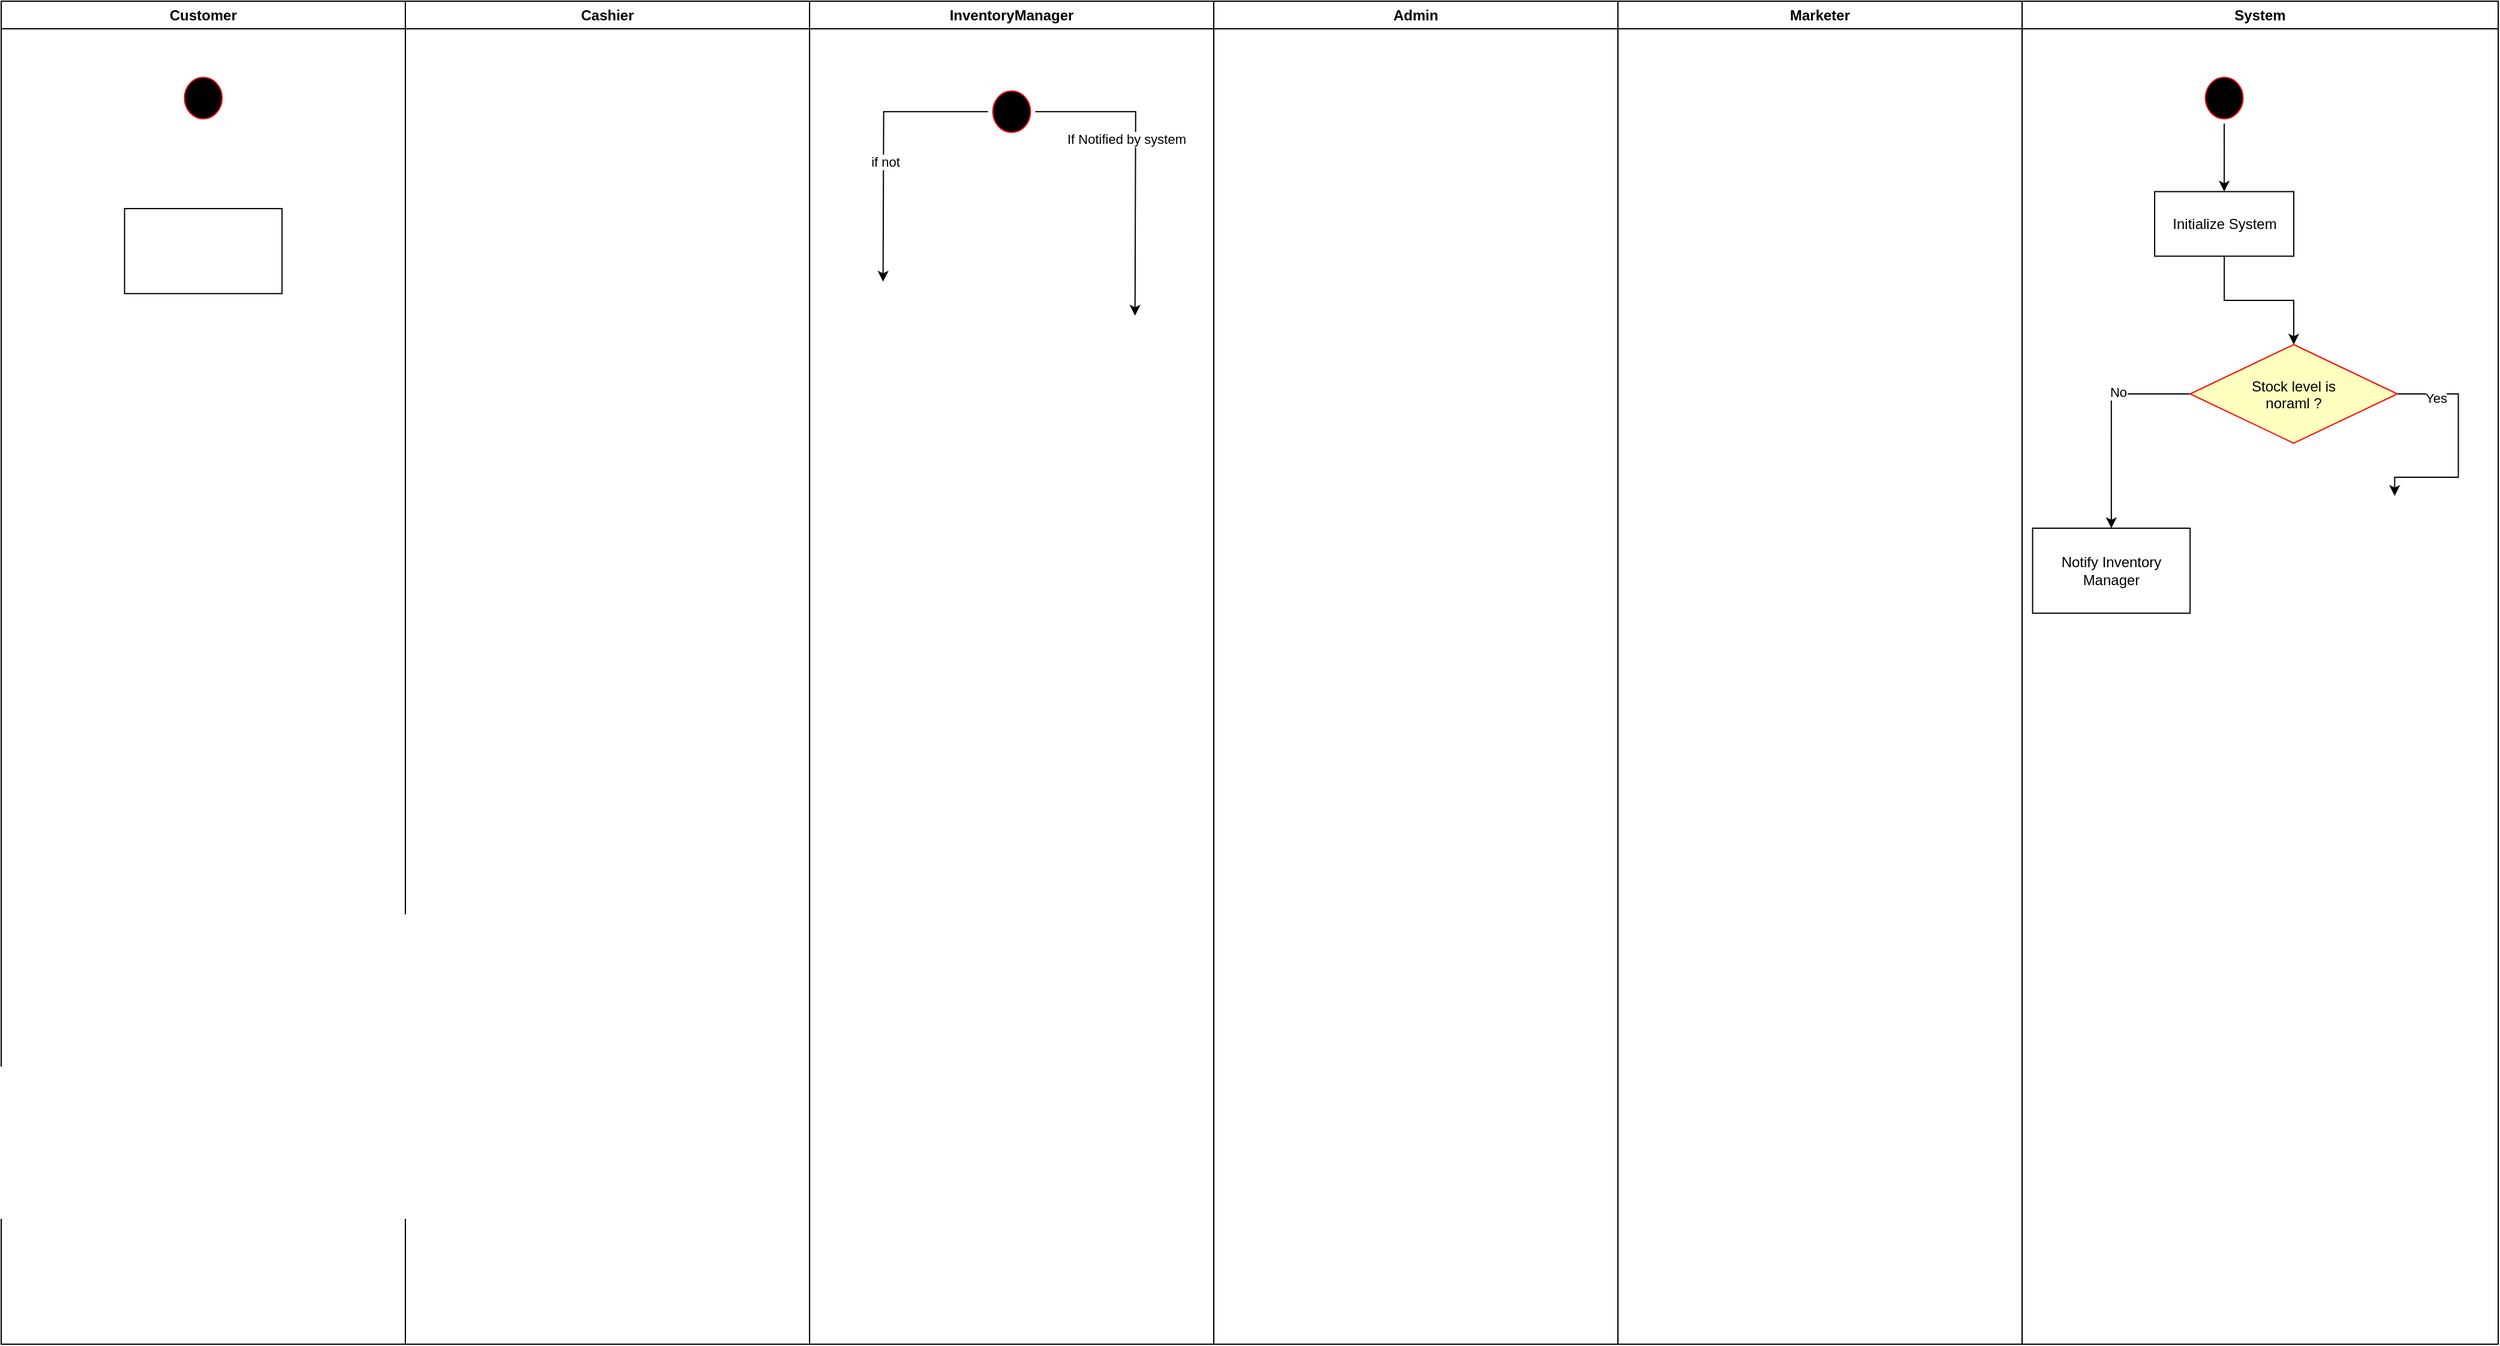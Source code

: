 <mxfile version="24.5.5" type="github">
  <diagram name="Page-1" id="e7e014a7-5840-1c2e-5031-d8a46d1fe8dd">
    <mxGraphModel dx="2514" dy="1263" grid="1" gridSize="10" guides="1" tooltips="1" connect="1" arrows="1" fold="1" page="1" pageScale="1" pageWidth="1169" pageHeight="826" background="none" math="0" shadow="0">
      <root>
        <mxCell id="0" />
        <mxCell id="1" parent="0" />
        <mxCell id="C72brB4j45OvjQnRRJuR-45" value="" style="group" vertex="1" connectable="0" parent="1">
          <mxGeometry x="158" y="210" width="2082" height="1120" as="geometry" />
        </mxCell>
        <mxCell id="C72brB4j45OvjQnRRJuR-41" value="" style="group" vertex="1" connectable="0" parent="C72brB4j45OvjQnRRJuR-45">
          <mxGeometry width="1011.024" height="1120" as="geometry" />
        </mxCell>
        <mxCell id="2" value="Customer" style="swimlane;whiteSpace=wrap" parent="C72brB4j45OvjQnRRJuR-41" vertex="1">
          <mxGeometry width="337.008" height="1120" as="geometry" />
        </mxCell>
        <mxCell id="C72brB4j45OvjQnRRJuR-46" value="" style="ellipse;shape=startState;fillColor=#000000;strokeColor=#ff0000;" vertex="1" parent="2">
          <mxGeometry x="148.804" y="59.544" width="39.391" height="42.532" as="geometry" />
        </mxCell>
        <mxCell id="C72brB4j45OvjQnRRJuR-47" value="" style="html=1;dashed=0;whiteSpace=wrap;" vertex="1" parent="2">
          <mxGeometry x="102.849" y="172.962" width="131.302" height="70.886" as="geometry" />
        </mxCell>
        <mxCell id="3" value="Cashier" style="swimlane;whiteSpace=wrap;startSize=23;" parent="C72brB4j45OvjQnRRJuR-41" vertex="1">
          <mxGeometry x="337.008" width="337.008" height="1120" as="geometry" />
        </mxCell>
        <mxCell id="4" value="InventoryManager" style="swimlane;whiteSpace=wrap" parent="C72brB4j45OvjQnRRJuR-41" vertex="1">
          <mxGeometry x="674.016" width="337.008" height="1120" as="geometry" />
        </mxCell>
        <mxCell id="C72brB4j45OvjQnRRJuR-73" style="edgeStyle=orthogonalEdgeStyle;rounded=0;orthogonalLoop=1;jettySize=auto;html=1;" edge="1" parent="4" source="C72brB4j45OvjQnRRJuR-71">
          <mxGeometry relative="1" as="geometry">
            <mxPoint x="271.357" y="262.278" as="targetPoint" />
          </mxGeometry>
        </mxCell>
        <mxCell id="C72brB4j45OvjQnRRJuR-76" value="If Notified by system" style="edgeLabel;html=1;align=center;verticalAlign=middle;resizable=0;points=[];" vertex="1" connectable="0" parent="C72brB4j45OvjQnRRJuR-73">
          <mxGeometry x="-0.496" y="1" relative="1" as="geometry">
            <mxPoint x="12" y="24" as="offset" />
          </mxGeometry>
        </mxCell>
        <mxCell id="C72brB4j45OvjQnRRJuR-75" style="edgeStyle=orthogonalEdgeStyle;rounded=0;orthogonalLoop=1;jettySize=auto;html=1;" edge="1" parent="4" source="C72brB4j45OvjQnRRJuR-71">
          <mxGeometry relative="1" as="geometry">
            <mxPoint x="61.274" y="233.924" as="targetPoint" />
          </mxGeometry>
        </mxCell>
        <mxCell id="C72brB4j45OvjQnRRJuR-77" value="if not" style="edgeLabel;html=1;align=center;verticalAlign=middle;resizable=0;points=[];" vertex="1" connectable="0" parent="C72brB4j45OvjQnRRJuR-75">
          <mxGeometry x="0.253" y="1" relative="1" as="geometry">
            <mxPoint y="-15" as="offset" />
          </mxGeometry>
        </mxCell>
        <mxCell id="C72brB4j45OvjQnRRJuR-71" value="" style="ellipse;shape=startState;fillColor=#000000;strokeColor=#ff0000;" vertex="1" parent="4">
          <mxGeometry x="148.813" y="70.886" width="39.391" height="42.532" as="geometry" />
        </mxCell>
        <mxCell id="C72brB4j45OvjQnRRJuR-42" value="Admin" style="swimlane;whiteSpace=wrap" vertex="1" parent="C72brB4j45OvjQnRRJuR-45">
          <mxGeometry x="1011.028" width="337.008" height="1120" as="geometry" />
        </mxCell>
        <mxCell id="C72brB4j45OvjQnRRJuR-43" value="Marketer" style="swimlane;whiteSpace=wrap" vertex="1" parent="C72brB4j45OvjQnRRJuR-45">
          <mxGeometry x="1348.04" width="337.008" height="1120" as="geometry" />
        </mxCell>
        <mxCell id="C72brB4j45OvjQnRRJuR-44" value="System" style="swimlane;whiteSpace=wrap" vertex="1" parent="C72brB4j45OvjQnRRJuR-45">
          <mxGeometry x="1685.053" width="396.947" height="1120" as="geometry" />
        </mxCell>
        <mxCell id="C72brB4j45OvjQnRRJuR-53" value="" style="edgeStyle=orthogonalEdgeStyle;rounded=0;orthogonalLoop=1;jettySize=auto;html=1;entryX=0.5;entryY=0;entryDx=0;entryDy=0;" edge="1" parent="C72brB4j45OvjQnRRJuR-44" source="C72brB4j45OvjQnRRJuR-48" target="C72brB4j45OvjQnRRJuR-54">
          <mxGeometry relative="1" as="geometry">
            <mxPoint x="168.508" y="158.785" as="targetPoint" />
          </mxGeometry>
        </mxCell>
        <mxCell id="C72brB4j45OvjQnRRJuR-48" value="" style="ellipse;shape=startState;fillColor=#000000;strokeColor=#ff0000;" vertex="1" parent="C72brB4j45OvjQnRRJuR-44">
          <mxGeometry x="148.813" y="59.544" width="39.391" height="42.532" as="geometry" />
        </mxCell>
        <mxCell id="C72brB4j45OvjQnRRJuR-56" style="edgeStyle=orthogonalEdgeStyle;rounded=0;orthogonalLoop=1;jettySize=auto;html=1;entryX=0.5;entryY=0;entryDx=0;entryDy=0;" edge="1" parent="C72brB4j45OvjQnRRJuR-44" source="C72brB4j45OvjQnRRJuR-54" target="C72brB4j45OvjQnRRJuR-55">
          <mxGeometry relative="1" as="geometry" />
        </mxCell>
        <mxCell id="C72brB4j45OvjQnRRJuR-54" value="Initialize System" style="html=1;dashed=0;whiteSpace=wrap;" vertex="1" parent="C72brB4j45OvjQnRRJuR-44">
          <mxGeometry x="110.504" y="158.785" width="115.992" height="53.873" as="geometry" />
        </mxCell>
        <mxCell id="C72brB4j45OvjQnRRJuR-65" style="edgeStyle=orthogonalEdgeStyle;rounded=0;orthogonalLoop=1;jettySize=auto;html=1;exitX=1;exitY=0.5;exitDx=0;exitDy=0;" edge="1" parent="C72brB4j45OvjQnRRJuR-44" source="C72brB4j45OvjQnRRJuR-55">
          <mxGeometry relative="1" as="geometry">
            <mxPoint x="310.603" y="412.601" as="targetPoint" />
            <Array as="points">
              <mxPoint x="363.706" y="327.494" />
              <mxPoint x="363.706" y="396.962" />
              <mxPoint x="311.185" y="396.962" />
            </Array>
          </mxGeometry>
        </mxCell>
        <mxCell id="C72brB4j45OvjQnRRJuR-69" value="Yes" style="edgeLabel;html=1;align=center;verticalAlign=middle;resizable=0;points=[];" vertex="1" connectable="0" parent="C72brB4j45OvjQnRRJuR-65">
          <mxGeometry x="-0.664" y="-3" relative="1" as="geometry">
            <mxPoint as="offset" />
          </mxGeometry>
        </mxCell>
        <mxCell id="C72brB4j45OvjQnRRJuR-67" style="edgeStyle=orthogonalEdgeStyle;rounded=0;orthogonalLoop=1;jettySize=auto;html=1;entryX=0.5;entryY=0;entryDx=0;entryDy=0;exitX=0;exitY=0.5;exitDx=0;exitDy=0;" edge="1" parent="C72brB4j45OvjQnRRJuR-44" source="C72brB4j45OvjQnRRJuR-55" target="C72brB4j45OvjQnRRJuR-70">
          <mxGeometry relative="1" as="geometry">
            <mxPoint x="48.0" y="384.246" as="targetPoint" />
          </mxGeometry>
        </mxCell>
        <mxCell id="C72brB4j45OvjQnRRJuR-68" value="No" style="edgeLabel;html=1;align=center;verticalAlign=middle;resizable=0;points=[];" vertex="1" connectable="0" parent="C72brB4j45OvjQnRRJuR-67">
          <mxGeometry x="-0.325" y="-2" relative="1" as="geometry">
            <mxPoint as="offset" />
          </mxGeometry>
        </mxCell>
        <mxCell id="C72brB4j45OvjQnRRJuR-55" value="Stock level is&#xa; noraml ? " style="rhombus;fillColor=#ffffc0;strokeColor=#ff0000;" vertex="1" parent="C72brB4j45OvjQnRRJuR-44">
          <mxGeometry x="140.046" y="286.38" width="172.872" height="82.228" as="geometry" />
        </mxCell>
        <mxCell id="C72brB4j45OvjQnRRJuR-70" value="Notify Inventory Manager" style="html=1;dashed=0;whiteSpace=wrap;" vertex="1" parent="C72brB4j45OvjQnRRJuR-44">
          <mxGeometry x="8.74" y="439.494" width="131.302" height="70.886" as="geometry" />
        </mxCell>
      </root>
    </mxGraphModel>
  </diagram>
</mxfile>
